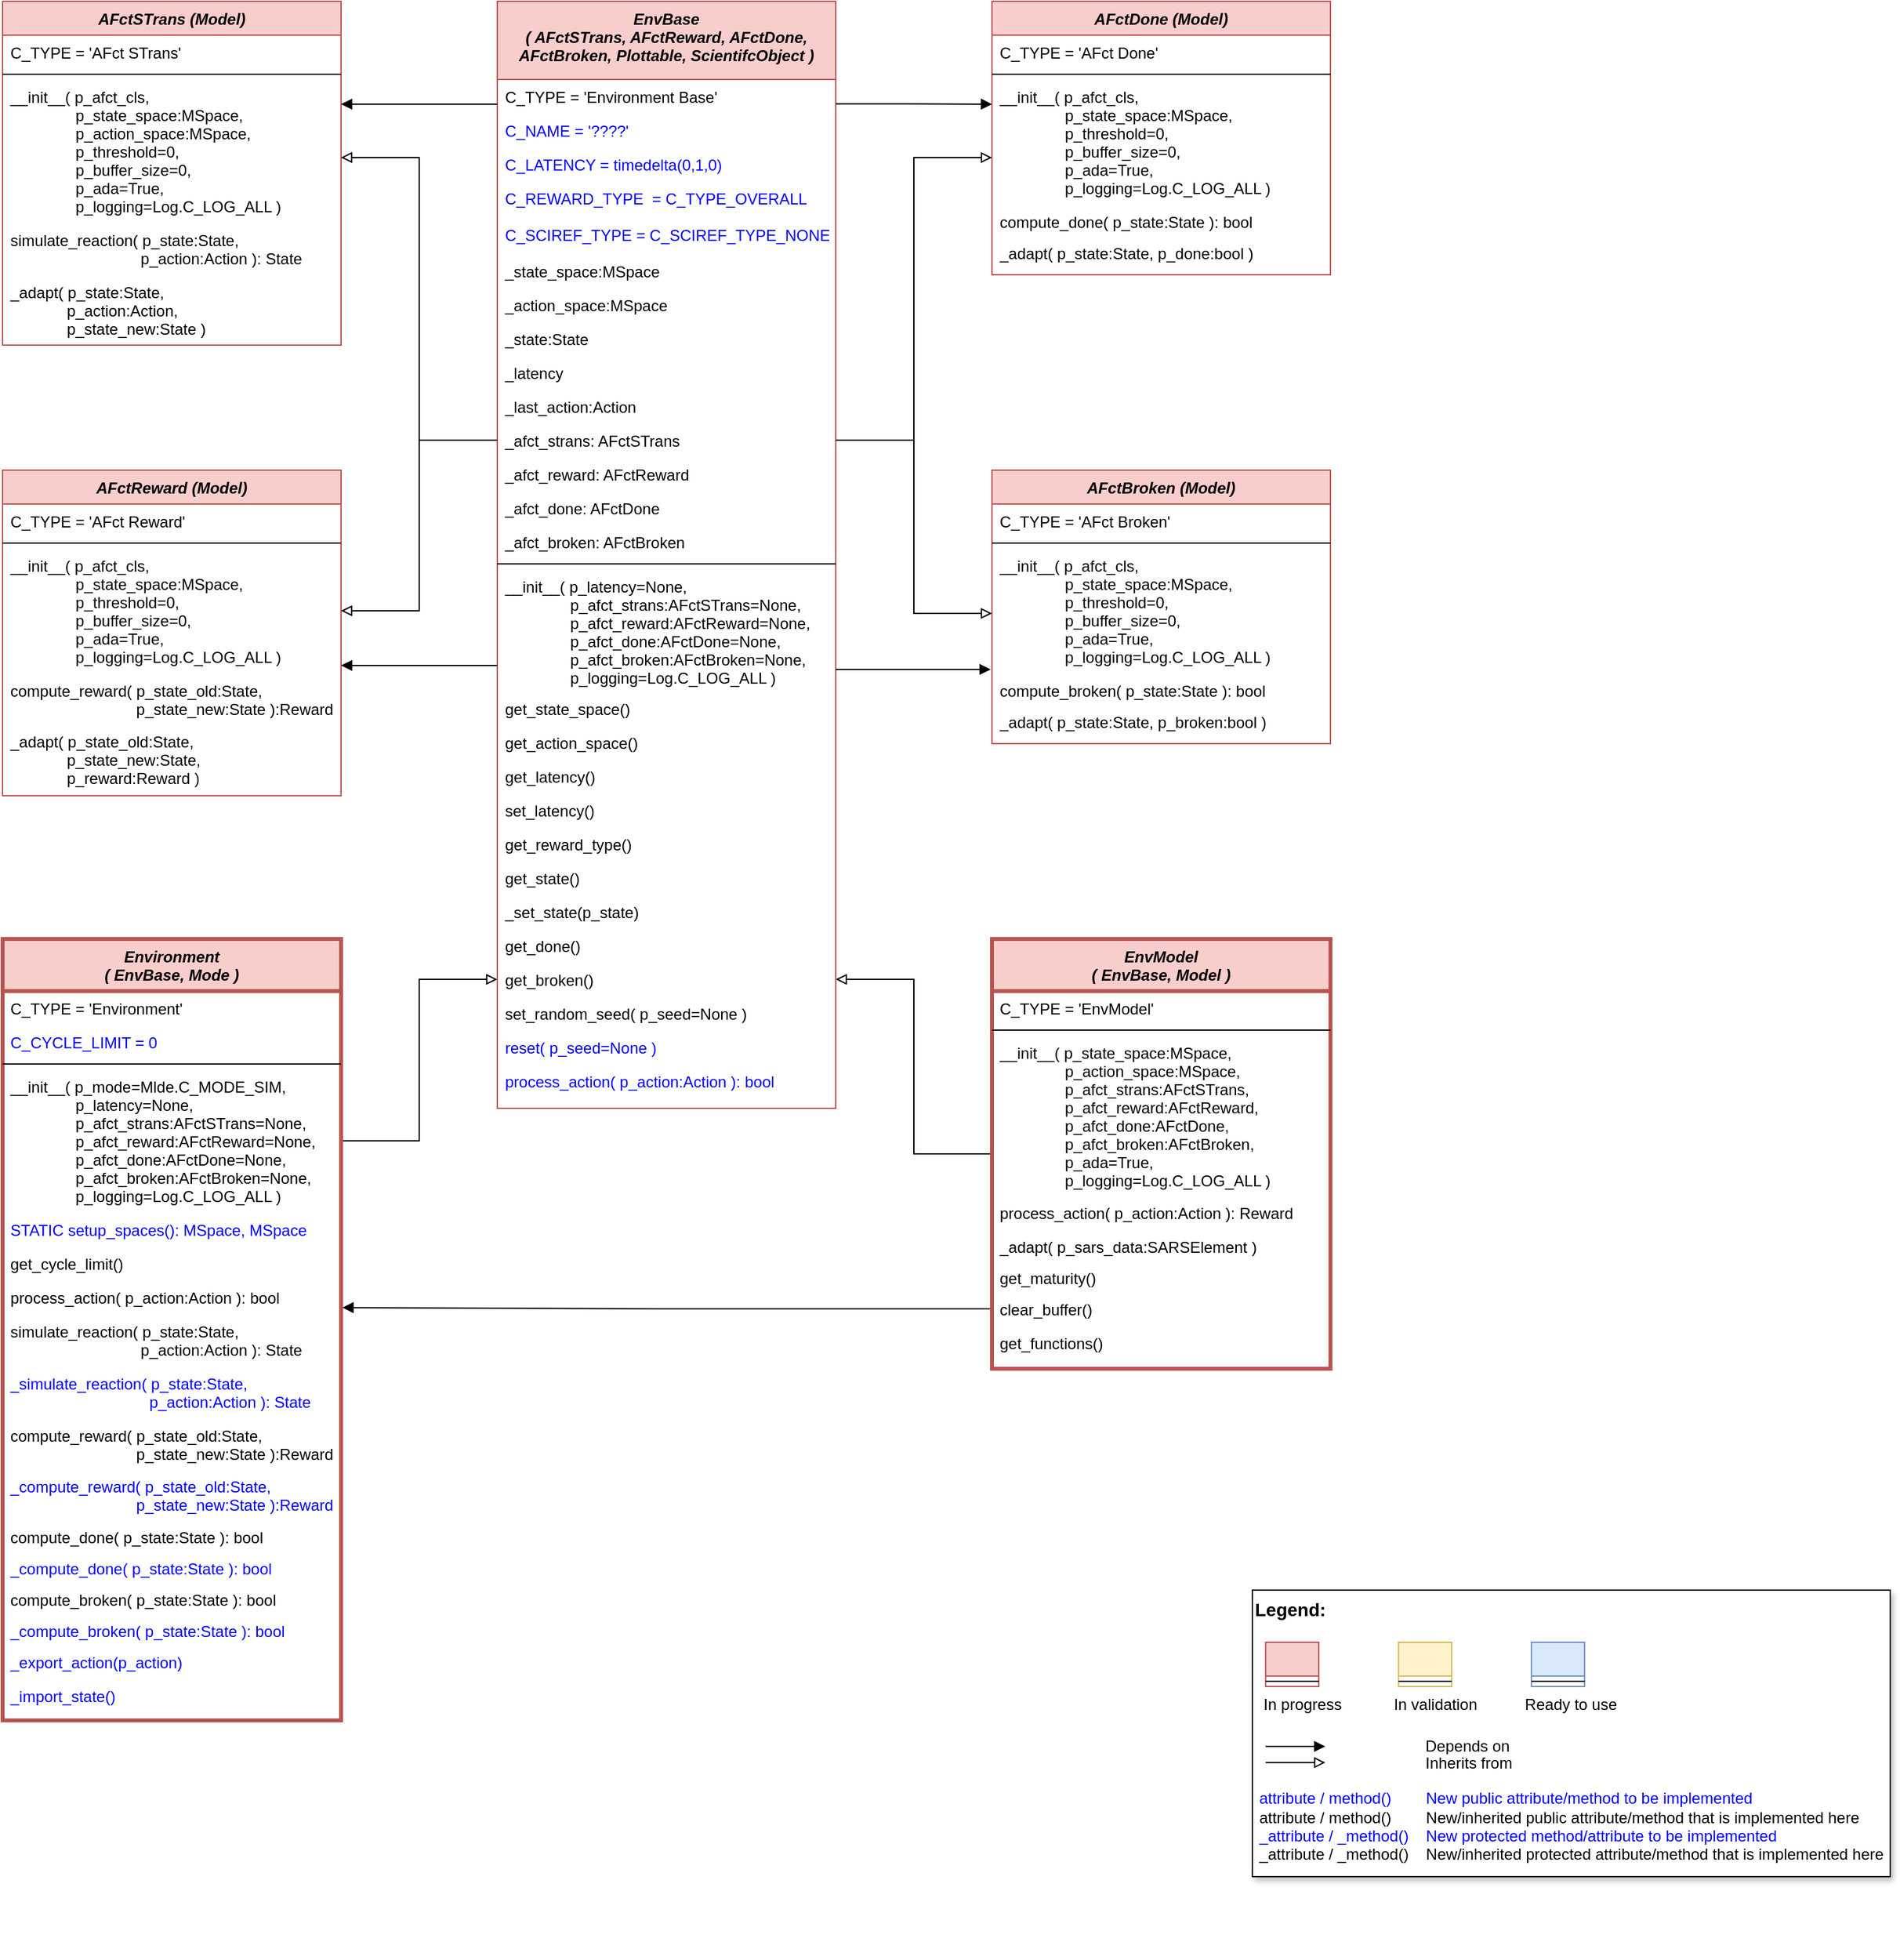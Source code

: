 <mxfile version="14.5.1" type="device"><diagram id="C5RBs43oDa-KdzZeNtuy" name="Page-1"><mxGraphModel dx="1422" dy="862" grid="1" gridSize="10" guides="1" tooltips="1" connect="1" arrows="1" fold="1" page="1" pageScale="1" pageWidth="2336" pageHeight="1654" math="0" shadow="0"><root><mxCell id="WIyWlLk6GJQsqaUBKTNV-0"/><mxCell id="WIyWlLk6GJQsqaUBKTNV-1" parent="WIyWlLk6GJQsqaUBKTNV-0"/><mxCell id="q_jfVPxG-JSQslqw7XEv-15" style="edgeStyle=orthogonalEdgeStyle;rounded=0;orthogonalLoop=1;jettySize=auto;html=1;entryX=0;entryY=0.5;entryDx=0;entryDy=0;endArrow=block;endFill=0;exitX=1;exitY=0.5;exitDx=0;exitDy=0;" parent="WIyWlLk6GJQsqaUBKTNV-1" source="q_jfVPxG-JSQslqw7XEv-21" target="S08LWhpKTPSeVIC2cq2O-8" edge="1"><mxGeometry relative="1" as="geometry"/></mxCell><mxCell id="uryo6djWwB9KvB10PPW3-9" value="Environment &#10;( EnvBase, Mode )" style="swimlane;fontStyle=3;align=center;verticalAlign=top;childLayout=stackLayout;horizontal=1;startSize=40;horizontalStack=0;resizeParent=1;resizeLast=0;collapsible=1;marginBottom=0;rounded=0;shadow=0;strokeWidth=3;fillColor=#f8cecc;strokeColor=#b85450;" parent="WIyWlLk6GJQsqaUBKTNV-1" vertex="1"><mxGeometry x="40" y="760" width="260" height="600" as="geometry"><mxRectangle x="230" y="140" width="160" height="26" as="alternateBounds"/></mxGeometry></mxCell><mxCell id="uryo6djWwB9KvB10PPW3-32" value="C_TYPE = 'Environment'" style="text;align=left;verticalAlign=top;spacingLeft=4;spacingRight=4;overflow=hidden;rotatable=0;points=[[0,0.5],[1,0.5]];portConstraint=eastwest;" parent="uryo6djWwB9KvB10PPW3-9" vertex="1"><mxGeometry y="40" width="260" height="26" as="geometry"/></mxCell><mxCell id="imDiJyJ-l1XG2hje_M3p-0" value="C_CYCLE_LIMIT = 0" style="text;align=left;verticalAlign=top;spacingLeft=4;spacingRight=4;overflow=hidden;rotatable=0;points=[[0,0.5],[1,0.5]];portConstraint=eastwest;fontColor=#0000FF;" parent="uryo6djWwB9KvB10PPW3-9" vertex="1"><mxGeometry y="66" width="260" height="26" as="geometry"/></mxCell><mxCell id="uryo6djWwB9KvB10PPW3-10" value="" style="line;html=1;strokeWidth=1;align=left;verticalAlign=middle;spacingTop=-1;spacingLeft=3;spacingRight=3;rotatable=0;labelPosition=right;points=[];portConstraint=eastwest;" parent="uryo6djWwB9KvB10PPW3-9" vertex="1"><mxGeometry y="92" width="260" height="8" as="geometry"/></mxCell><mxCell id="q_jfVPxG-JSQslqw7XEv-21" value="__init__( p_mode=Mlde.C_MODE_SIM,&#10;               p_latency=None, &#10;               p_afct_strans:AFctSTrans=None,&#10;               p_afct_reward:AFctReward=None,&#10;               p_afct_done:AFctDone=None,&#10;               p_afct_broken:AFctBroken=None,&#10;               p_logging=Log.C_LOG_ALL )" style="text;align=left;verticalAlign=top;spacingLeft=4;spacingRight=4;overflow=hidden;rotatable=0;points=[[0,0.5],[1,0.5]];portConstraint=eastwest;" parent="uryo6djWwB9KvB10PPW3-9" vertex="1"><mxGeometry y="100" width="260" height="110" as="geometry"/></mxCell><mxCell id="Yf6gx2YHQmqgPu_oZxqH-27" value="STATIC setup_spaces(): MSpace, MSpace" style="text;align=left;verticalAlign=top;spacingLeft=4;spacingRight=4;overflow=hidden;rotatable=0;points=[[0,0.5],[1,0.5]];portConstraint=eastwest;fontColor=#0000FF;" parent="uryo6djWwB9KvB10PPW3-9" vertex="1"><mxGeometry y="210" width="260" height="26" as="geometry"/></mxCell><mxCell id="eD8tcRqZ50W5BIKhDmti-2" value="get_cycle_limit()" style="text;align=left;verticalAlign=top;spacingLeft=4;spacingRight=4;overflow=hidden;rotatable=0;points=[[0,0.5],[1,0.5]];portConstraint=eastwest;" parent="uryo6djWwB9KvB10PPW3-9" vertex="1"><mxGeometry y="236" width="260" height="26" as="geometry"/></mxCell><mxCell id="JthN3Z8JcBGybdp98HG4-0" value="process_action( p_action:Action ): bool" style="text;align=left;verticalAlign=top;spacingLeft=4;spacingRight=4;overflow=hidden;rotatable=0;points=[[0,0.5],[1,0.5]];portConstraint=eastwest;" parent="uryo6djWwB9KvB10PPW3-9" vertex="1"><mxGeometry y="262" width="260" height="26" as="geometry"/></mxCell><mxCell id="R2upq-uTYcxo2oxzPcQV-0" value="simulate_reaction( p_state:State, &#10;                              p_action:Action ): State" style="text;align=left;verticalAlign=top;spacingLeft=4;spacingRight=4;overflow=hidden;rotatable=0;points=[[0,0.5],[1,0.5]];portConstraint=eastwest;" parent="uryo6djWwB9KvB10PPW3-9" vertex="1"><mxGeometry y="288" width="260" height="40" as="geometry"/></mxCell><mxCell id="R2upq-uTYcxo2oxzPcQV-1" value="_simulate_reaction( p_state:State, &#10;                                p_action:Action ): State" style="text;align=left;verticalAlign=top;spacingLeft=4;spacingRight=4;overflow=hidden;rotatable=0;points=[[0,0.5],[1,0.5]];portConstraint=eastwest;fontColor=#0000FF;" parent="uryo6djWwB9KvB10PPW3-9" vertex="1"><mxGeometry y="328" width="260" height="40" as="geometry"/></mxCell><mxCell id="R2upq-uTYcxo2oxzPcQV-2" value="compute_reward( p_state_old:State,&#10;                             p_state_new:State ):Reward" style="text;align=left;verticalAlign=top;spacingLeft=4;spacingRight=4;overflow=hidden;rotatable=0;points=[[0,0.5],[1,0.5]];portConstraint=eastwest;" parent="uryo6djWwB9KvB10PPW3-9" vertex="1"><mxGeometry y="368" width="260" height="39" as="geometry"/></mxCell><mxCell id="R2upq-uTYcxo2oxzPcQV-3" value="_compute_reward( p_state_old:State,&#10;                             p_state_new:State ):Reward" style="text;align=left;verticalAlign=top;spacingLeft=4;spacingRight=4;overflow=hidden;rotatable=0;points=[[0,0.5],[1,0.5]];portConstraint=eastwest;fontColor=#0000FF;" parent="uryo6djWwB9KvB10PPW3-9" vertex="1"><mxGeometry y="407" width="260" height="39" as="geometry"/></mxCell><mxCell id="R2upq-uTYcxo2oxzPcQV-6" value="compute_done( p_state:State ): bool" style="text;align=left;verticalAlign=top;spacingLeft=4;spacingRight=4;overflow=hidden;rotatable=0;points=[[0,0.5],[1,0.5]];portConstraint=eastwest;" parent="uryo6djWwB9KvB10PPW3-9" vertex="1"><mxGeometry y="446" width="260" height="24" as="geometry"/></mxCell><mxCell id="R2upq-uTYcxo2oxzPcQV-7" value="_compute_done( p_state:State ): bool" style="text;align=left;verticalAlign=top;spacingLeft=4;spacingRight=4;overflow=hidden;rotatable=0;points=[[0,0.5],[1,0.5]];portConstraint=eastwest;fontColor=#0000FF;" parent="uryo6djWwB9KvB10PPW3-9" vertex="1"><mxGeometry y="470" width="260" height="24" as="geometry"/></mxCell><mxCell id="R2upq-uTYcxo2oxzPcQV-4" value="compute_broken( p_state:State ): bool" style="text;align=left;verticalAlign=top;spacingLeft=4;spacingRight=4;overflow=hidden;rotatable=0;points=[[0,0.5],[1,0.5]];portConstraint=eastwest;" parent="uryo6djWwB9KvB10PPW3-9" vertex="1"><mxGeometry y="494" width="260" height="24" as="geometry"/></mxCell><mxCell id="R2upq-uTYcxo2oxzPcQV-5" value="_compute_broken( p_state:State ): bool" style="text;align=left;verticalAlign=top;spacingLeft=4;spacingRight=4;overflow=hidden;rotatable=0;points=[[0,0.5],[1,0.5]];portConstraint=eastwest;fontColor=#0000FF;" parent="uryo6djWwB9KvB10PPW3-9" vertex="1"><mxGeometry y="518" width="260" height="24" as="geometry"/></mxCell><mxCell id="-_KgRcMrHpuuq7AKSyG--4" value="_export_action(p_action)" style="text;align=left;verticalAlign=top;spacingLeft=4;spacingRight=4;overflow=hidden;rotatable=0;points=[[0,0.5],[1,0.5]];portConstraint=eastwest;fontColor=#0000FF;" parent="uryo6djWwB9KvB10PPW3-9" vertex="1"><mxGeometry y="542" width="260" height="26" as="geometry"/></mxCell><mxCell id="-_KgRcMrHpuuq7AKSyG--5" value="_import_state()" style="text;align=left;verticalAlign=top;spacingLeft=4;spacingRight=4;overflow=hidden;rotatable=0;points=[[0,0.5],[1,0.5]];portConstraint=eastwest;fontColor=#0000FF;" parent="uryo6djWwB9KvB10PPW3-9" vertex="1"><mxGeometry y="568" width="260" height="26" as="geometry"/></mxCell><mxCell id="q_jfVPxG-JSQslqw7XEv-16" style="edgeStyle=orthogonalEdgeStyle;rounded=0;orthogonalLoop=1;jettySize=auto;html=1;entryX=1;entryY=0.5;entryDx=0;entryDy=0;endArrow=block;endFill=0;" parent="WIyWlLk6GJQsqaUBKTNV-1" source="QlFDinjh2P9ps6k5J07q-0" target="S08LWhpKTPSeVIC2cq2O-8" edge="1"><mxGeometry relative="1" as="geometry"/></mxCell><mxCell id="q_jfVPxG-JSQslqw7XEv-22" style="edgeStyle=orthogonalEdgeStyle;rounded=0;orthogonalLoop=1;jettySize=auto;html=1;endArrow=block;endFill=1;exitX=0;exitY=0.5;exitDx=0;exitDy=0;entryX=1.004;entryY=0.81;entryDx=0;entryDy=0;entryPerimeter=0;" parent="WIyWlLk6GJQsqaUBKTNV-1" source="H1AtQDaV8H96yNbDsBfi-3" target="JthN3Z8JcBGybdp98HG4-0" edge="1"><mxGeometry relative="1" as="geometry"><mxPoint x="310" y="1044" as="targetPoint"/></mxGeometry></mxCell><mxCell id="QlFDinjh2P9ps6k5J07q-0" value="EnvModel &#10;( EnvBase, Model )" style="swimlane;fontStyle=3;align=center;verticalAlign=top;childLayout=stackLayout;horizontal=1;startSize=40;horizontalStack=0;resizeParent=1;resizeLast=0;collapsible=1;marginBottom=0;rounded=0;shadow=0;strokeWidth=3;fillColor=#f8cecc;strokeColor=#b85450;" parent="WIyWlLk6GJQsqaUBKTNV-1" vertex="1"><mxGeometry x="800" y="760" width="260" height="330" as="geometry"><mxRectangle x="230" y="140" width="160" height="26" as="alternateBounds"/></mxGeometry></mxCell><mxCell id="QlFDinjh2P9ps6k5J07q-1" value="C_TYPE = 'EnvModel'" style="text;align=left;verticalAlign=top;spacingLeft=4;spacingRight=4;overflow=hidden;rotatable=0;points=[[0,0.5],[1,0.5]];portConstraint=eastwest;" parent="QlFDinjh2P9ps6k5J07q-0" vertex="1"><mxGeometry y="40" width="260" height="26" as="geometry"/></mxCell><mxCell id="QlFDinjh2P9ps6k5J07q-9" value="" style="line;html=1;strokeWidth=1;align=left;verticalAlign=middle;spacingTop=-1;spacingLeft=3;spacingRight=3;rotatable=0;labelPosition=right;points=[];portConstraint=eastwest;" parent="QlFDinjh2P9ps6k5J07q-0" vertex="1"><mxGeometry y="66" width="260" height="8" as="geometry"/></mxCell><mxCell id="eD8tcRqZ50W5BIKhDmti-5" value="__init__( p_state_space:MSpace,&#10;               p_action_space:MSpace,&#10;               p_afct_strans:AFctSTrans,&#10;               p_afct_reward:AFctReward,&#10;               p_afct_done:AFctDone,&#10;               p_afct_broken:AFctBroken,&#10;               p_ada=True, &#10;               p_logging=Log.C_LOG_ALL )" style="text;align=left;verticalAlign=top;spacingLeft=4;spacingRight=4;overflow=hidden;rotatable=0;points=[[0,0.5],[1,0.5]];portConstraint=eastwest;" parent="QlFDinjh2P9ps6k5J07q-0" vertex="1"><mxGeometry y="74" width="260" height="123" as="geometry"/></mxCell><mxCell id="JthN3Z8JcBGybdp98HG4-1" value="process_action( p_action:Action ): Reward" style="text;align=left;verticalAlign=top;spacingLeft=4;spacingRight=4;overflow=hidden;rotatable=0;points=[[0,0.5],[1,0.5]];portConstraint=eastwest;" parent="QlFDinjh2P9ps6k5J07q-0" vertex="1"><mxGeometry y="197" width="260" height="26" as="geometry"/></mxCell><mxCell id="H1AtQDaV8H96yNbDsBfi-0" value="_adapt( p_sars_data:SARSElement )" style="text;align=left;verticalAlign=top;spacingLeft=4;spacingRight=4;overflow=hidden;rotatable=0;points=[[0,0.5],[1,0.5]];portConstraint=eastwest;" parent="QlFDinjh2P9ps6k5J07q-0" vertex="1"><mxGeometry y="223" width="260" height="24" as="geometry"/></mxCell><mxCell id="H1AtQDaV8H96yNbDsBfi-1" value="get_maturity()" style="text;align=left;verticalAlign=top;spacingLeft=4;spacingRight=4;overflow=hidden;rotatable=0;points=[[0,0.5],[1,0.5]];portConstraint=eastwest;" parent="QlFDinjh2P9ps6k5J07q-0" vertex="1"><mxGeometry y="247" width="260" height="24" as="geometry"/></mxCell><mxCell id="H1AtQDaV8H96yNbDsBfi-3" value="clear_buffer()" style="text;align=left;verticalAlign=top;spacingLeft=4;spacingRight=4;overflow=hidden;rotatable=0;points=[[0,0.5],[1,0.5]];portConstraint=eastwest;" parent="QlFDinjh2P9ps6k5J07q-0" vertex="1"><mxGeometry y="271" width="260" height="26" as="geometry"/></mxCell><mxCell id="qRdWSRpRnuQs9kWHyr07-0" value="get_functions()" style="text;align=left;verticalAlign=top;spacingLeft=4;spacingRight=4;overflow=hidden;rotatable=0;points=[[0,0.5],[1,0.5]];portConstraint=eastwest;" parent="QlFDinjh2P9ps6k5J07q-0" vertex="1"><mxGeometry y="297" width="260" height="26" as="geometry"/></mxCell><mxCell id="Yf6gx2YHQmqgPu_oZxqH-0" value="EnvBase &#10;( AFctSTrans, AFctReward, AFctDone, &#10;AFctBroken, Plottable, ScientifcObject )" style="swimlane;fontStyle=3;align=center;verticalAlign=top;childLayout=stackLayout;horizontal=1;startSize=60;horizontalStack=0;resizeParent=1;resizeLast=0;collapsible=1;marginBottom=0;rounded=0;shadow=0;strokeWidth=1;fillColor=#f8cecc;strokeColor=#b85450;" parent="WIyWlLk6GJQsqaUBKTNV-1" vertex="1"><mxGeometry x="420" y="40" width="260" height="850" as="geometry"><mxRectangle x="230" y="140" width="160" height="26" as="alternateBounds"/></mxGeometry></mxCell><mxCell id="Yf6gx2YHQmqgPu_oZxqH-1" value="C_TYPE = 'Environment Base'" style="text;align=left;verticalAlign=top;spacingLeft=4;spacingRight=4;overflow=hidden;rotatable=0;points=[[0,0.5],[1,0.5]];portConstraint=eastwest;" parent="Yf6gx2YHQmqgPu_oZxqH-0" vertex="1"><mxGeometry y="60" width="260" height="26" as="geometry"/></mxCell><mxCell id="Yf6gx2YHQmqgPu_oZxqH-2" value="C_NAME = '????'" style="text;align=left;verticalAlign=top;spacingLeft=4;spacingRight=4;overflow=hidden;rotatable=0;points=[[0,0.5],[1,0.5]];portConstraint=eastwest;fontColor=#0000FF;" parent="Yf6gx2YHQmqgPu_oZxqH-0" vertex="1"><mxGeometry y="86" width="260" height="26" as="geometry"/></mxCell><mxCell id="Yf6gx2YHQmqgPu_oZxqH-5" value="C_LATENCY = timedelta(0,1,0)" style="text;align=left;verticalAlign=top;spacingLeft=4;spacingRight=4;overflow=hidden;rotatable=0;points=[[0,0.5],[1,0.5]];portConstraint=eastwest;fontColor=#0000FF;" parent="Yf6gx2YHQmqgPu_oZxqH-0" vertex="1"><mxGeometry y="112" width="260" height="26" as="geometry"/></mxCell><mxCell id="Yf6gx2YHQmqgPu_oZxqH-6" value="C_REWARD_TYPE  = C_TYPE_OVERALL" style="text;align=left;verticalAlign=top;spacingLeft=4;spacingRight=4;overflow=hidden;rotatable=0;points=[[0,0.5],[1,0.5]];portConstraint=eastwest;fontColor=#0000FF;" parent="Yf6gx2YHQmqgPu_oZxqH-0" vertex="1"><mxGeometry y="138" width="260" height="28" as="geometry"/></mxCell><mxCell id="ITRVrxqfABSrWzMf341t-0" value="C_SCIREF_TYPE = C_SCIREF_TYPE_NONE" style="text;align=left;verticalAlign=top;spacingLeft=4;spacingRight=4;overflow=hidden;rotatable=0;points=[[0,0.5],[1,0.5]];portConstraint=eastwest;fontColor=#0000FF;" parent="Yf6gx2YHQmqgPu_oZxqH-0" vertex="1"><mxGeometry y="166" width="260" height="28" as="geometry"/></mxCell><mxCell id="Yf6gx2YHQmqgPu_oZxqH-7" value="_state_space:MSpace" style="text;align=left;verticalAlign=top;spacingLeft=4;spacingRight=4;overflow=hidden;rotatable=0;points=[[0,0.5],[1,0.5]];portConstraint=eastwest;" parent="Yf6gx2YHQmqgPu_oZxqH-0" vertex="1"><mxGeometry y="194" width="260" height="26" as="geometry"/></mxCell><mxCell id="Yf6gx2YHQmqgPu_oZxqH-8" value="_action_space:MSpace" style="text;align=left;verticalAlign=top;spacingLeft=4;spacingRight=4;overflow=hidden;rotatable=0;points=[[0,0.5],[1,0.5]];portConstraint=eastwest;" parent="Yf6gx2YHQmqgPu_oZxqH-0" vertex="1"><mxGeometry y="220" width="260" height="26" as="geometry"/></mxCell><mxCell id="Yf6gx2YHQmqgPu_oZxqH-10" value="_state:State" style="text;align=left;verticalAlign=top;spacingLeft=4;spacingRight=4;overflow=hidden;rotatable=0;points=[[0,0.5],[1,0.5]];portConstraint=eastwest;" parent="Yf6gx2YHQmqgPu_oZxqH-0" vertex="1"><mxGeometry y="246" width="260" height="26" as="geometry"/></mxCell><mxCell id="0DCWFAYMtEVJNfJJVhTo-10" value="_latency" style="text;align=left;verticalAlign=top;spacingLeft=4;spacingRight=4;overflow=hidden;rotatable=0;points=[[0,0.5],[1,0.5]];portConstraint=eastwest;" parent="Yf6gx2YHQmqgPu_oZxqH-0" vertex="1"><mxGeometry y="272" width="260" height="26" as="geometry"/></mxCell><mxCell id="Yf6gx2YHQmqgPu_oZxqH-11" value="_last_action:Action" style="text;align=left;verticalAlign=top;spacingLeft=4;spacingRight=4;overflow=hidden;rotatable=0;points=[[0,0.5],[1,0.5]];portConstraint=eastwest;" parent="Yf6gx2YHQmqgPu_oZxqH-0" vertex="1"><mxGeometry y="298" width="260" height="26" as="geometry"/></mxCell><mxCell id="q_jfVPxG-JSQslqw7XEv-9" value="_afct_strans: AFctSTrans" style="text;align=left;verticalAlign=top;spacingLeft=4;spacingRight=4;overflow=hidden;rotatable=0;points=[[0,0.5],[1,0.5]];portConstraint=eastwest;" parent="Yf6gx2YHQmqgPu_oZxqH-0" vertex="1"><mxGeometry y="324" width="260" height="26" as="geometry"/></mxCell><mxCell id="q_jfVPxG-JSQslqw7XEv-10" value="_afct_reward: AFctReward" style="text;align=left;verticalAlign=top;spacingLeft=4;spacingRight=4;overflow=hidden;rotatable=0;points=[[0,0.5],[1,0.5]];portConstraint=eastwest;" parent="Yf6gx2YHQmqgPu_oZxqH-0" vertex="1"><mxGeometry y="350" width="260" height="26" as="geometry"/></mxCell><mxCell id="q_jfVPxG-JSQslqw7XEv-11" value="_afct_done: AFctDone" style="text;align=left;verticalAlign=top;spacingLeft=4;spacingRight=4;overflow=hidden;rotatable=0;points=[[0,0.5],[1,0.5]];portConstraint=eastwest;" parent="Yf6gx2YHQmqgPu_oZxqH-0" vertex="1"><mxGeometry y="376" width="260" height="26" as="geometry"/></mxCell><mxCell id="q_jfVPxG-JSQslqw7XEv-12" value="_afct_broken: AFctBroken" style="text;align=left;verticalAlign=top;spacingLeft=4;spacingRight=4;overflow=hidden;rotatable=0;points=[[0,0.5],[1,0.5]];portConstraint=eastwest;" parent="Yf6gx2YHQmqgPu_oZxqH-0" vertex="1"><mxGeometry y="402" width="260" height="26" as="geometry"/></mxCell><mxCell id="Yf6gx2YHQmqgPu_oZxqH-15" value="" style="line;html=1;strokeWidth=1;align=left;verticalAlign=middle;spacingTop=-1;spacingLeft=3;spacingRight=3;rotatable=0;labelPosition=right;points=[];portConstraint=eastwest;" parent="Yf6gx2YHQmqgPu_oZxqH-0" vertex="1"><mxGeometry y="428" width="260" height="8" as="geometry"/></mxCell><mxCell id="SeNOftmEiJliul6dl5YY-0" value="__init__( p_latency=None, &#10;               p_afct_strans:AFctSTrans=None,&#10;               p_afct_reward:AFctReward=None,&#10;               p_afct_done:AFctDone=None,&#10;               p_afct_broken:AFctBroken=None,&#10;               p_logging=Log.C_LOG_ALL )" style="text;align=left;verticalAlign=top;spacingLeft=4;spacingRight=4;overflow=hidden;rotatable=0;points=[[0,0.5],[1,0.5]];portConstraint=eastwest;" parent="Yf6gx2YHQmqgPu_oZxqH-0" vertex="1"><mxGeometry y="436" width="260" height="94" as="geometry"/></mxCell><mxCell id="Yf6gx2YHQmqgPu_oZxqH-17" value="get_state_space()" style="text;align=left;verticalAlign=top;spacingLeft=4;spacingRight=4;overflow=hidden;rotatable=0;points=[[0,0.5],[1,0.5]];portConstraint=eastwest;" parent="Yf6gx2YHQmqgPu_oZxqH-0" vertex="1"><mxGeometry y="530" width="260" height="26" as="geometry"/></mxCell><mxCell id="Yf6gx2YHQmqgPu_oZxqH-18" value="get_action_space()" style="text;align=left;verticalAlign=top;spacingLeft=4;spacingRight=4;overflow=hidden;rotatable=0;points=[[0,0.5],[1,0.5]];portConstraint=eastwest;" parent="Yf6gx2YHQmqgPu_oZxqH-0" vertex="1"><mxGeometry y="556" width="260" height="26" as="geometry"/></mxCell><mxCell id="Yf6gx2YHQmqgPu_oZxqH-21" value="get_latency()" style="text;align=left;verticalAlign=top;spacingLeft=4;spacingRight=4;overflow=hidden;rotatable=0;points=[[0,0.5],[1,0.5]];portConstraint=eastwest;" parent="Yf6gx2YHQmqgPu_oZxqH-0" vertex="1"><mxGeometry y="582" width="260" height="26" as="geometry"/></mxCell><mxCell id="Yf6gx2YHQmqgPu_oZxqH-22" value="set_latency()" style="text;align=left;verticalAlign=top;spacingLeft=4;spacingRight=4;overflow=hidden;rotatable=0;points=[[0,0.5],[1,0.5]];portConstraint=eastwest;" parent="Yf6gx2YHQmqgPu_oZxqH-0" vertex="1"><mxGeometry y="608" width="260" height="26" as="geometry"/></mxCell><mxCell id="Yf6gx2YHQmqgPu_oZxqH-23" value="get_reward_type()" style="text;align=left;verticalAlign=top;spacingLeft=4;spacingRight=4;overflow=hidden;rotatable=0;points=[[0,0.5],[1,0.5]];portConstraint=eastwest;" parent="Yf6gx2YHQmqgPu_oZxqH-0" vertex="1"><mxGeometry y="634" width="260" height="26" as="geometry"/></mxCell><mxCell id="Yf6gx2YHQmqgPu_oZxqH-24" value="get_state()" style="text;align=left;verticalAlign=top;spacingLeft=4;spacingRight=4;overflow=hidden;rotatable=0;points=[[0,0.5],[1,0.5]];portConstraint=eastwest;" parent="Yf6gx2YHQmqgPu_oZxqH-0" vertex="1"><mxGeometry y="660" width="260" height="26" as="geometry"/></mxCell><mxCell id="Yf6gx2YHQmqgPu_oZxqH-25" value="_set_state(p_state)" style="text;align=left;verticalAlign=top;spacingLeft=4;spacingRight=4;overflow=hidden;rotatable=0;points=[[0,0.5],[1,0.5]];portConstraint=eastwest;" parent="Yf6gx2YHQmqgPu_oZxqH-0" vertex="1"><mxGeometry y="686" width="260" height="26" as="geometry"/></mxCell><mxCell id="S08LWhpKTPSeVIC2cq2O-7" value="get_done()" style="text;align=left;verticalAlign=top;spacingLeft=4;spacingRight=4;overflow=hidden;rotatable=0;points=[[0,0.5],[1,0.5]];portConstraint=eastwest;" parent="Yf6gx2YHQmqgPu_oZxqH-0" vertex="1"><mxGeometry y="712" width="260" height="26" as="geometry"/></mxCell><mxCell id="S08LWhpKTPSeVIC2cq2O-8" value="get_broken()" style="text;align=left;verticalAlign=top;spacingLeft=4;spacingRight=4;overflow=hidden;rotatable=0;points=[[0,0.5],[1,0.5]];portConstraint=eastwest;" parent="Yf6gx2YHQmqgPu_oZxqH-0" vertex="1"><mxGeometry y="738" width="260" height="26" as="geometry"/></mxCell><mxCell id="d4oNcJHAU2SHHjKmJB1s-0" value="set_random_seed( p_seed=None )" style="text;align=left;verticalAlign=top;spacingLeft=4;spacingRight=4;overflow=hidden;rotatable=0;points=[[0,0.5],[1,0.5]];portConstraint=eastwest;" parent="Yf6gx2YHQmqgPu_oZxqH-0" vertex="1"><mxGeometry y="764" width="260" height="26" as="geometry"/></mxCell><mxCell id="Yf6gx2YHQmqgPu_oZxqH-28" value="reset( p_seed=None )" style="text;align=left;verticalAlign=top;spacingLeft=4;spacingRight=4;overflow=hidden;rotatable=0;points=[[0,0.5],[1,0.5]];portConstraint=eastwest;fontColor=#0000FF;" parent="Yf6gx2YHQmqgPu_oZxqH-0" vertex="1"><mxGeometry y="790" width="260" height="26" as="geometry"/></mxCell><mxCell id="Yf6gx2YHQmqgPu_oZxqH-26" value="process_action( p_action:Action ): bool" style="text;align=left;verticalAlign=top;spacingLeft=4;spacingRight=4;overflow=hidden;rotatable=0;points=[[0,0.5],[1,0.5]];portConstraint=eastwest;fontColor=#0000FF;" parent="Yf6gx2YHQmqgPu_oZxqH-0" vertex="1"><mxGeometry y="816" width="260" height="26" as="geometry"/></mxCell><mxCell id="qRdWSRpRnuQs9kWHyr07-25" value="AFctReward (Model)" style="swimlane;fontStyle=3;align=center;verticalAlign=top;childLayout=stackLayout;horizontal=1;startSize=26;horizontalStack=0;resizeParent=1;resizeLast=0;collapsible=1;marginBottom=0;rounded=0;shadow=0;strokeWidth=1;fillColor=#f8cecc;strokeColor=#b85450;" parent="WIyWlLk6GJQsqaUBKTNV-1" vertex="1"><mxGeometry x="40" y="400" width="260" height="250" as="geometry"><mxRectangle x="230" y="140" width="160" height="26" as="alternateBounds"/></mxGeometry></mxCell><mxCell id="qRdWSRpRnuQs9kWHyr07-26" value="C_TYPE = 'AFct Reward'" style="text;align=left;verticalAlign=top;spacingLeft=4;spacingRight=4;overflow=hidden;rotatable=0;points=[[0,0.5],[1,0.5]];portConstraint=eastwest;" parent="qRdWSRpRnuQs9kWHyr07-25" vertex="1"><mxGeometry y="26" width="260" height="26" as="geometry"/></mxCell><mxCell id="qRdWSRpRnuQs9kWHyr07-27" value="" style="line;html=1;strokeWidth=1;align=left;verticalAlign=middle;spacingTop=-1;spacingLeft=3;spacingRight=3;rotatable=0;labelPosition=right;points=[];portConstraint=eastwest;" parent="qRdWSRpRnuQs9kWHyr07-25" vertex="1"><mxGeometry y="52" width="260" height="8" as="geometry"/></mxCell><mxCell id="qRdWSRpRnuQs9kWHyr07-28" value="__init__( p_afct_cls,&#10;               p_state_space:MSpace,&#10;               p_threshold=0,&#10;               p_buffer_size=0,&#10;               p_ada=True, &#10;               p_logging=Log.C_LOG_ALL )" style="text;align=left;verticalAlign=top;spacingLeft=4;spacingRight=4;overflow=hidden;rotatable=0;points=[[0,0.5],[1,0.5]];portConstraint=eastwest;" parent="qRdWSRpRnuQs9kWHyr07-25" vertex="1"><mxGeometry y="60" width="260" height="96" as="geometry"/></mxCell><mxCell id="Zqu0_7ksh0mKDehXw9Cf-43" value="compute_reward( p_state_old:State,&#10;                             p_state_new:State ):Reward" style="text;align=left;verticalAlign=top;spacingLeft=4;spacingRight=4;overflow=hidden;rotatable=0;points=[[0,0.5],[1,0.5]];portConstraint=eastwest;" parent="qRdWSRpRnuQs9kWHyr07-25" vertex="1"><mxGeometry y="156" width="260" height="39" as="geometry"/></mxCell><mxCell id="KY0PY7ij71EepktRUijr-1" value="_adapt( p_state_old:State,&#10;             p_state_new:State,&#10;             p_reward:Reward )" style="text;align=left;verticalAlign=top;spacingLeft=4;spacingRight=4;overflow=hidden;rotatable=0;points=[[0,0.5],[1,0.5]];portConstraint=eastwest;" parent="qRdWSRpRnuQs9kWHyr07-25" vertex="1"><mxGeometry y="195" width="260" height="55" as="geometry"/></mxCell><mxCell id="Zqu0_7ksh0mKDehXw9Cf-45" value="AFctDone (Model)" style="swimlane;fontStyle=3;align=center;verticalAlign=top;childLayout=stackLayout;horizontal=1;startSize=26;horizontalStack=0;resizeParent=1;resizeLast=0;collapsible=1;marginBottom=0;rounded=0;shadow=0;strokeWidth=1;fillColor=#f8cecc;strokeColor=#b85450;" parent="WIyWlLk6GJQsqaUBKTNV-1" vertex="1"><mxGeometry x="800" y="40" width="260" height="210" as="geometry"><mxRectangle x="230" y="140" width="160" height="26" as="alternateBounds"/></mxGeometry></mxCell><mxCell id="Zqu0_7ksh0mKDehXw9Cf-46" value="C_TYPE = 'AFct Done'" style="text;align=left;verticalAlign=top;spacingLeft=4;spacingRight=4;overflow=hidden;rotatable=0;points=[[0,0.5],[1,0.5]];portConstraint=eastwest;" parent="Zqu0_7ksh0mKDehXw9Cf-45" vertex="1"><mxGeometry y="26" width="260" height="26" as="geometry"/></mxCell><mxCell id="Zqu0_7ksh0mKDehXw9Cf-47" value="" style="line;html=1;strokeWidth=1;align=left;verticalAlign=middle;spacingTop=-1;spacingLeft=3;spacingRight=3;rotatable=0;labelPosition=right;points=[];portConstraint=eastwest;" parent="Zqu0_7ksh0mKDehXw9Cf-45" vertex="1"><mxGeometry y="52" width="260" height="8" as="geometry"/></mxCell><mxCell id="Zqu0_7ksh0mKDehXw9Cf-48" value="__init__( p_afct_cls,&#10;               p_state_space:MSpace,&#10;               p_threshold=0,&#10;               p_buffer_size=0,&#10;               p_ada=True, &#10;               p_logging=Log.C_LOG_ALL )" style="text;align=left;verticalAlign=top;spacingLeft=4;spacingRight=4;overflow=hidden;rotatable=0;points=[[0,0.5],[1,0.5]];portConstraint=eastwest;" parent="Zqu0_7ksh0mKDehXw9Cf-45" vertex="1"><mxGeometry y="60" width="260" height="96" as="geometry"/></mxCell><mxCell id="Zqu0_7ksh0mKDehXw9Cf-49" value="compute_done( p_state:State ): bool" style="text;align=left;verticalAlign=top;spacingLeft=4;spacingRight=4;overflow=hidden;rotatable=0;points=[[0,0.5],[1,0.5]];portConstraint=eastwest;" parent="Zqu0_7ksh0mKDehXw9Cf-45" vertex="1"><mxGeometry y="156" width="260" height="24" as="geometry"/></mxCell><mxCell id="Zqu0_7ksh0mKDehXw9Cf-50" value="_adapt( p_state:State, p_done:bool )" style="text;align=left;verticalAlign=top;spacingLeft=4;spacingRight=4;overflow=hidden;rotatable=0;points=[[0,0.5],[1,0.5]];portConstraint=eastwest;" parent="Zqu0_7ksh0mKDehXw9Cf-45" vertex="1"><mxGeometry y="180" width="260" height="30" as="geometry"/></mxCell><mxCell id="Zqu0_7ksh0mKDehXw9Cf-51" value="AFctBroken (Model)" style="swimlane;fontStyle=3;align=center;verticalAlign=top;childLayout=stackLayout;horizontal=1;startSize=26;horizontalStack=0;resizeParent=1;resizeLast=0;collapsible=1;marginBottom=0;rounded=0;shadow=0;strokeWidth=1;fillColor=#f8cecc;strokeColor=#b85450;" parent="WIyWlLk6GJQsqaUBKTNV-1" vertex="1"><mxGeometry x="800" y="400" width="260" height="210" as="geometry"><mxRectangle x="230" y="140" width="160" height="26" as="alternateBounds"/></mxGeometry></mxCell><mxCell id="Zqu0_7ksh0mKDehXw9Cf-52" value="C_TYPE = 'AFct Broken'" style="text;align=left;verticalAlign=top;spacingLeft=4;spacingRight=4;overflow=hidden;rotatable=0;points=[[0,0.5],[1,0.5]];portConstraint=eastwest;" parent="Zqu0_7ksh0mKDehXw9Cf-51" vertex="1"><mxGeometry y="26" width="260" height="26" as="geometry"/></mxCell><mxCell id="Zqu0_7ksh0mKDehXw9Cf-53" value="" style="line;html=1;strokeWidth=1;align=left;verticalAlign=middle;spacingTop=-1;spacingLeft=3;spacingRight=3;rotatable=0;labelPosition=right;points=[];portConstraint=eastwest;" parent="Zqu0_7ksh0mKDehXw9Cf-51" vertex="1"><mxGeometry y="52" width="260" height="8" as="geometry"/></mxCell><mxCell id="Zqu0_7ksh0mKDehXw9Cf-54" value="__init__( p_afct_cls,&#10;               p_state_space:MSpace,&#10;               p_threshold=0,&#10;               p_buffer_size=0,&#10;               p_ada=True, &#10;               p_logging=Log.C_LOG_ALL )" style="text;align=left;verticalAlign=top;spacingLeft=4;spacingRight=4;overflow=hidden;rotatable=0;points=[[0,0.5],[1,0.5]];portConstraint=eastwest;" parent="Zqu0_7ksh0mKDehXw9Cf-51" vertex="1"><mxGeometry y="60" width="260" height="96" as="geometry"/></mxCell><mxCell id="Zqu0_7ksh0mKDehXw9Cf-55" value="compute_broken( p_state:State ): bool" style="text;align=left;verticalAlign=top;spacingLeft=4;spacingRight=4;overflow=hidden;rotatable=0;points=[[0,0.5],[1,0.5]];portConstraint=eastwest;" parent="Zqu0_7ksh0mKDehXw9Cf-51" vertex="1"><mxGeometry y="156" width="260" height="24" as="geometry"/></mxCell><mxCell id="Zqu0_7ksh0mKDehXw9Cf-56" value="_adapt( p_state:State, p_broken:bool )" style="text;align=left;verticalAlign=top;spacingLeft=4;spacingRight=4;overflow=hidden;rotatable=0;points=[[0,0.5],[1,0.5]];portConstraint=eastwest;" parent="Zqu0_7ksh0mKDehXw9Cf-51" vertex="1"><mxGeometry y="180" width="260" height="30" as="geometry"/></mxCell><mxCell id="Zqu0_7ksh0mKDehXw9Cf-10" value="AFctSTrans (Model)" style="swimlane;fontStyle=3;align=center;verticalAlign=top;childLayout=stackLayout;horizontal=1;startSize=26;horizontalStack=0;resizeParent=1;resizeLast=0;collapsible=1;marginBottom=0;rounded=0;shadow=0;strokeWidth=1;fillColor=#f8cecc;strokeColor=#b85450;" parent="WIyWlLk6GJQsqaUBKTNV-1" vertex="1"><mxGeometry x="40" y="40" width="260" height="264" as="geometry"><mxRectangle x="230" y="140" width="160" height="26" as="alternateBounds"/></mxGeometry></mxCell><mxCell id="Zqu0_7ksh0mKDehXw9Cf-11" value="C_TYPE = 'AFct STrans'" style="text;align=left;verticalAlign=top;spacingLeft=4;spacingRight=4;overflow=hidden;rotatable=0;points=[[0,0.5],[1,0.5]];portConstraint=eastwest;" parent="Zqu0_7ksh0mKDehXw9Cf-10" vertex="1"><mxGeometry y="26" width="260" height="26" as="geometry"/></mxCell><mxCell id="Zqu0_7ksh0mKDehXw9Cf-12" value="" style="line;html=1;strokeWidth=1;align=left;verticalAlign=middle;spacingTop=-1;spacingLeft=3;spacingRight=3;rotatable=0;labelPosition=right;points=[];portConstraint=eastwest;" parent="Zqu0_7ksh0mKDehXw9Cf-10" vertex="1"><mxGeometry y="52" width="260" height="8" as="geometry"/></mxCell><mxCell id="Zqu0_7ksh0mKDehXw9Cf-13" value="__init__( p_afct_cls,&#10;               p_state_space:MSpace,&#10;               p_action_space:MSpace,&#10;               p_threshold=0,&#10;               p_buffer_size=0,&#10;               p_ada=True, &#10;               p_logging=Log.C_LOG_ALL )" style="text;align=left;verticalAlign=top;spacingLeft=4;spacingRight=4;overflow=hidden;rotatable=0;points=[[0,0.5],[1,0.5]];portConstraint=eastwest;" parent="Zqu0_7ksh0mKDehXw9Cf-10" vertex="1"><mxGeometry y="60" width="260" height="110" as="geometry"/></mxCell><mxCell id="Zqu0_7ksh0mKDehXw9Cf-39" value="simulate_reaction( p_state:State, &#10;                              p_action:Action ): State" style="text;align=left;verticalAlign=top;spacingLeft=4;spacingRight=4;overflow=hidden;rotatable=0;points=[[0,0.5],[1,0.5]];portConstraint=eastwest;" parent="Zqu0_7ksh0mKDehXw9Cf-10" vertex="1"><mxGeometry y="170" width="260" height="40" as="geometry"/></mxCell><mxCell id="Zqu0_7ksh0mKDehXw9Cf-16" value="_adapt( p_state:State, &#10;             p_action:Action,&#10;             p_state_new:State )" style="text;align=left;verticalAlign=top;spacingLeft=4;spacingRight=4;overflow=hidden;rotatable=0;points=[[0,0.5],[1,0.5]];portConstraint=eastwest;" parent="Zqu0_7ksh0mKDehXw9Cf-10" vertex="1"><mxGeometry y="210" width="260" height="54" as="geometry"/></mxCell><mxCell id="0DCWFAYMtEVJNfJJVhTo-0" value="" style="group" parent="WIyWlLk6GJQsqaUBKTNV-1" vertex="1" connectable="0"><mxGeometry x="1000" y="1260" width="490" height="220" as="geometry"/></mxCell><mxCell id="0DCWFAYMtEVJNfJJVhTo-1" value="&lt;font color=&quot;#000000&quot; size=&quot;1&quot;&gt;&lt;b style=&quot;font-size: 14px&quot;&gt;Legend:&lt;br&gt;&lt;/b&gt;&lt;/font&gt;&lt;br&gt;&lt;br&gt;&lt;br&gt;&lt;font color=&quot;#0000ff&quot; style=&quot;font-size: 6px&quot;&gt;&lt;br&gt;&lt;/font&gt;&lt;span style=&quot;color: rgb(0 , 0 , 0)&quot;&gt;&lt;font style=&quot;font-size: 4px&quot;&gt;&amp;nbsp; &amp;nbsp;&lt;/font&gt;&amp;nbsp;In progress&amp;nbsp; &amp;nbsp; &amp;nbsp; &amp;nbsp; &amp;nbsp; &amp;nbsp; In validation&amp;nbsp; &amp;nbsp; &amp;nbsp; &amp;nbsp; &amp;nbsp; &amp;nbsp;Ready to use&lt;/span&gt;&lt;font color=&quot;#000000&quot;&gt;&amp;nbsp;&lt;br&gt;&lt;/font&gt;&lt;font color=&quot;#0000ff&quot;&gt;&lt;br&gt;&lt;br&gt;&lt;br&gt;&lt;br&gt;&amp;nbsp;attribute / method()&amp;nbsp; &amp;nbsp; &amp;nbsp; &amp;nbsp; New public attribute/method to be implemented&lt;/font&gt;&lt;br&gt;&lt;font color=&quot;#000000&quot;&gt;&amp;nbsp;&lt;/font&gt;&lt;font color=&quot;#000000&quot;&gt;attribute / method()&lt;span&gt;&#9;&lt;/span&gt;&amp;nbsp; &amp;nbsp; &amp;nbsp; &amp;nbsp;New/inherited public attribute/method that is implemented here&lt;br&gt;&lt;/font&gt;&lt;font color=&quot;#0000ff&quot;&gt;&amp;nbsp;_attribute /&amp;nbsp;&lt;/font&gt;&lt;font color=&quot;#0000ff&quot;&gt;_method()&amp;nbsp; &amp;nbsp; New protected method/attribute to be implemented&lt;/font&gt;&lt;br&gt;&lt;font color=&quot;#000000&quot;&gt;&amp;nbsp;_attribute / _method()&amp;nbsp; &amp;nbsp; New/inherited protected attribute/method that is implemented here&lt;br&gt;&lt;/font&gt;&lt;font color=&quot;#000000&quot;&gt;&lt;br&gt;&lt;br&gt;&lt;br&gt;&lt;br&gt;&lt;br&gt;&lt;/font&gt;" style="text;html=1;align=left;verticalAlign=top;whiteSpace=wrap;rounded=0;fontColor=#006600;strokeColor=#000000;shadow=1;fillColor=#ffffff;" parent="0DCWFAYMtEVJNfJJVhTo-0" vertex="1"><mxGeometry width="490.0" height="220" as="geometry"/></mxCell><mxCell id="0DCWFAYMtEVJNfJJVhTo-2" value="Depends on" style="endArrow=block;html=1;labelPosition=right;verticalLabelPosition=middle;align=left;verticalAlign=middle;endFill=1;fontSize=12;" parent="0DCWFAYMtEVJNfJJVhTo-0" edge="1"><mxGeometry x="-1623.125" y="-2180" width="51.042" height="50" as="geometry"><mxPoint x="10.208" y="120.003" as="sourcePoint"/><mxPoint x="55.991" y="120.003" as="targetPoint"/><mxPoint x="98" as="offset"/><Array as="points"><mxPoint x="30.625" y="120"/></Array></mxGeometry></mxCell><mxCell id="0DCWFAYMtEVJNfJJVhTo-3" value="Inherits from" style="endArrow=block;html=1;labelPosition=right;verticalLabelPosition=middle;align=left;verticalAlign=middle;endFill=0;fontSize=12;" parent="0DCWFAYMtEVJNfJJVhTo-0" edge="1"><mxGeometry x="-1623.125" y="-2180" width="51.042" height="50" as="geometry"><mxPoint x="10.208" y="132.385" as="sourcePoint"/><mxPoint x="55.991" y="132.385" as="targetPoint"/><mxPoint x="98" y="1" as="offset"/></mxGeometry></mxCell><mxCell id="0DCWFAYMtEVJNfJJVhTo-4" value="" style="swimlane;fontStyle=3;align=center;verticalAlign=top;childLayout=stackLayout;horizontal=1;startSize=26;horizontalStack=0;resizeParent=1;resizeLast=0;collapsible=1;marginBottom=0;rounded=0;shadow=0;strokeWidth=1;fillColor=#f8cecc;strokeColor=#b85450;" parent="0DCWFAYMtEVJNfJJVhTo-0" vertex="1"><mxGeometry x="10.208" y="40" width="40.833" height="34" as="geometry"><mxRectangle x="230" y="140" width="160" height="26" as="alternateBounds"/></mxGeometry></mxCell><mxCell id="0DCWFAYMtEVJNfJJVhTo-5" value="" style="line;html=1;strokeWidth=1;align=left;verticalAlign=middle;spacingTop=-1;spacingLeft=3;spacingRight=3;rotatable=0;labelPosition=right;points=[];portConstraint=eastwest;" parent="0DCWFAYMtEVJNfJJVhTo-4" vertex="1"><mxGeometry y="26" width="40.833" height="8" as="geometry"/></mxCell><mxCell id="0DCWFAYMtEVJNfJJVhTo-6" value="" style="swimlane;fontStyle=3;align=center;verticalAlign=top;childLayout=stackLayout;horizontal=1;startSize=26;horizontalStack=0;resizeParent=1;resizeLast=0;collapsible=1;marginBottom=0;rounded=0;shadow=0;strokeWidth=1;fillColor=#fff2cc;strokeColor=#d6b656;" parent="0DCWFAYMtEVJNfJJVhTo-0" vertex="1"><mxGeometry x="112.292" y="40" width="40.833" height="34" as="geometry"><mxRectangle x="230" y="140" width="160" height="26" as="alternateBounds"/></mxGeometry></mxCell><mxCell id="0DCWFAYMtEVJNfJJVhTo-7" value="" style="line;html=1;strokeWidth=1;align=left;verticalAlign=middle;spacingTop=-1;spacingLeft=3;spacingRight=3;rotatable=0;labelPosition=right;points=[];portConstraint=eastwest;" parent="0DCWFAYMtEVJNfJJVhTo-6" vertex="1"><mxGeometry y="26" width="40.833" height="8" as="geometry"/></mxCell><mxCell id="0DCWFAYMtEVJNfJJVhTo-8" value="" style="swimlane;fontStyle=3;align=center;verticalAlign=top;childLayout=stackLayout;horizontal=1;startSize=26;horizontalStack=0;resizeParent=1;resizeLast=0;collapsible=1;marginBottom=0;rounded=0;shadow=0;strokeWidth=1;fillColor=#dae8fc;strokeColor=#6c8ebf;" parent="0DCWFAYMtEVJNfJJVhTo-0" vertex="1"><mxGeometry x="214.375" y="40" width="40.833" height="34" as="geometry"><mxRectangle x="230" y="140" width="160" height="26" as="alternateBounds"/></mxGeometry></mxCell><mxCell id="0DCWFAYMtEVJNfJJVhTo-9" value="" style="line;html=1;strokeWidth=1;align=left;verticalAlign=middle;spacingTop=-1;spacingLeft=3;spacingRight=3;rotatable=0;labelPosition=right;points=[];portConstraint=eastwest;" parent="0DCWFAYMtEVJNfJJVhTo-8" vertex="1"><mxGeometry y="26" width="40.833" height="8" as="geometry"/></mxCell><mxCell id="q_jfVPxG-JSQslqw7XEv-1" style="edgeStyle=orthogonalEdgeStyle;rounded=0;orthogonalLoop=1;jettySize=auto;html=1;endArrow=block;endFill=0;exitX=0;exitY=0.5;exitDx=0;exitDy=0;entryX=1;entryY=0.5;entryDx=0;entryDy=0;" parent="WIyWlLk6GJQsqaUBKTNV-1" source="q_jfVPxG-JSQslqw7XEv-9" target="qRdWSRpRnuQs9kWHyr07-28" edge="1"><mxGeometry relative="1" as="geometry"/></mxCell><mxCell id="q_jfVPxG-JSQslqw7XEv-2" style="edgeStyle=orthogonalEdgeStyle;rounded=0;orthogonalLoop=1;jettySize=auto;html=1;endArrow=block;endFill=1;" parent="WIyWlLk6GJQsqaUBKTNV-1" edge="1"><mxGeometry relative="1" as="geometry"><mxPoint x="420" y="550" as="sourcePoint"/><mxPoint x="300" y="550" as="targetPoint"/><Array as="points"><mxPoint x="420" y="550"/><mxPoint x="300" y="550"/></Array></mxGeometry></mxCell><mxCell id="q_jfVPxG-JSQslqw7XEv-3" style="edgeStyle=orthogonalEdgeStyle;rounded=0;orthogonalLoop=1;jettySize=auto;html=1;endArrow=block;endFill=1;" parent="WIyWlLk6GJQsqaUBKTNV-1" edge="1"><mxGeometry relative="1" as="geometry"><mxPoint x="420" y="119" as="sourcePoint"/><mxPoint x="300" y="119" as="targetPoint"/><Array as="points"><mxPoint x="420" y="119"/></Array></mxGeometry></mxCell><mxCell id="q_jfVPxG-JSQslqw7XEv-4" style="edgeStyle=orthogonalEdgeStyle;rounded=0;orthogonalLoop=1;jettySize=auto;html=1;endArrow=block;endFill=0;exitX=1;exitY=0.5;exitDx=0;exitDy=0;" parent="WIyWlLk6GJQsqaUBKTNV-1" source="q_jfVPxG-JSQslqw7XEv-9" edge="1"><mxGeometry relative="1" as="geometry"><mxPoint x="800" y="160" as="targetPoint"/><Array as="points"><mxPoint x="740" y="377"/><mxPoint x="740" y="160"/></Array></mxGeometry></mxCell><mxCell id="q_jfVPxG-JSQslqw7XEv-5" style="edgeStyle=orthogonalEdgeStyle;rounded=0;orthogonalLoop=1;jettySize=auto;html=1;endArrow=block;endFill=0;exitX=1;exitY=0.5;exitDx=0;exitDy=0;" parent="WIyWlLk6GJQsqaUBKTNV-1" source="q_jfVPxG-JSQslqw7XEv-9" target="Zqu0_7ksh0mKDehXw9Cf-51" edge="1"><mxGeometry relative="1" as="geometry"><mxPoint x="684" y="420" as="sourcePoint"/><Array as="points"><mxPoint x="740" y="377"/><mxPoint x="740" y="510"/></Array></mxGeometry></mxCell><mxCell id="q_jfVPxG-JSQslqw7XEv-6" style="edgeStyle=orthogonalEdgeStyle;rounded=0;orthogonalLoop=1;jettySize=auto;html=1;entryX=0;entryY=0.198;entryDx=0;entryDy=0;entryPerimeter=0;endArrow=block;endFill=1;exitX=1;exitY=0.723;exitDx=0;exitDy=0;exitPerimeter=0;" parent="WIyWlLk6GJQsqaUBKTNV-1" source="Yf6gx2YHQmqgPu_oZxqH-1" target="Zqu0_7ksh0mKDehXw9Cf-48" edge="1"><mxGeometry relative="1" as="geometry"><mxPoint x="690" y="119" as="sourcePoint"/></mxGeometry></mxCell><mxCell id="q_jfVPxG-JSQslqw7XEv-7" style="edgeStyle=orthogonalEdgeStyle;rounded=0;orthogonalLoop=1;jettySize=auto;html=1;endArrow=block;endFill=1;" parent="WIyWlLk6GJQsqaUBKTNV-1" edge="1"><mxGeometry relative="1" as="geometry"><mxPoint x="680" y="553" as="sourcePoint"/><mxPoint x="799" y="553" as="targetPoint"/><Array as="points"><mxPoint x="680" y="553"/><mxPoint x="799" y="553"/></Array></mxGeometry></mxCell><mxCell id="q_jfVPxG-JSQslqw7XEv-8" style="edgeStyle=orthogonalEdgeStyle;rounded=0;orthogonalLoop=1;jettySize=auto;html=1;entryX=1;entryY=0.545;entryDx=0;entryDy=0;entryPerimeter=0;endArrow=block;endFill=0;exitX=0;exitY=0.5;exitDx=0;exitDy=0;" parent="WIyWlLk6GJQsqaUBKTNV-1" source="q_jfVPxG-JSQslqw7XEv-9" target="Zqu0_7ksh0mKDehXw9Cf-13" edge="1"><mxGeometry relative="1" as="geometry"/></mxCell></root></mxGraphModel></diagram></mxfile>